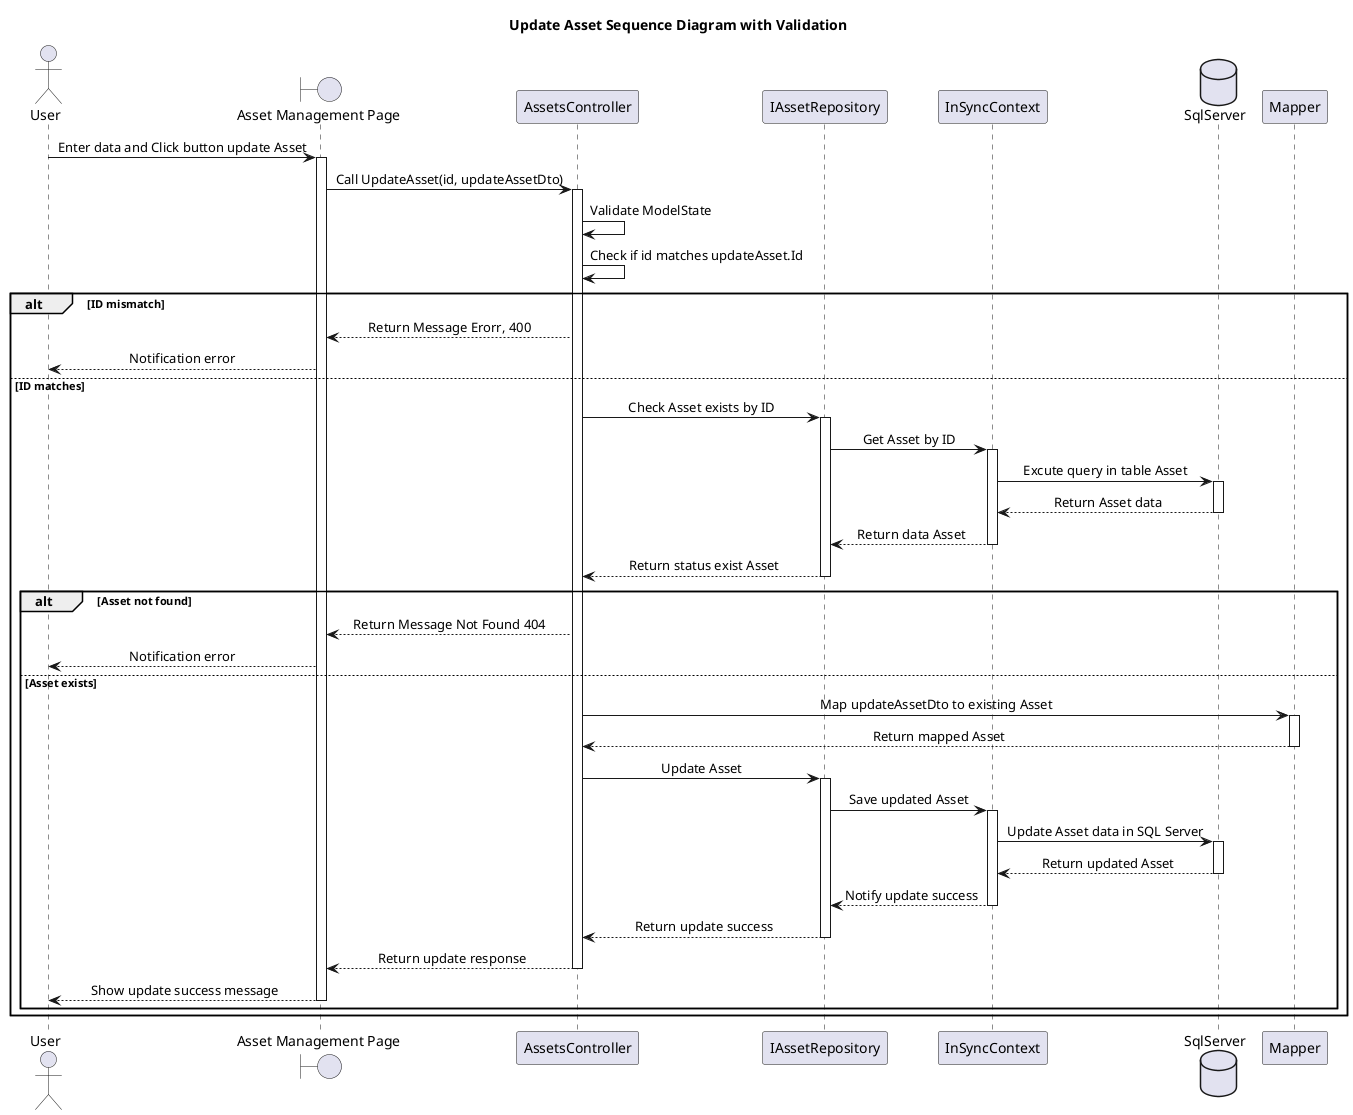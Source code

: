 @startuml
skinparam classAttributeIconSize 0
skinparam SequenceMessageAlignment center
Title Update Asset Sequence Diagram with Validation

actor "User" as U
boundary "Asset Management Page" as Hp
participant "AssetsController" as ProController
participant "IAssetRepository" as IProRepo
participant "InSyncContext" as ISContext
database "SqlServer" as Db
participant "Mapper" as Mapper

U -> Hp : Enter data and Click button update Asset
activate Hp

Hp -> ProController : Call UpdateAsset(id, updateAssetDto)
activate ProController
ProController -> ProController : Validate ModelState
ProController -> ProController : Check if id matches updateAsset.Id
alt ID mismatch
    ProController --> Hp : Return Message Erorr, 400

    Hp --> U : Notification error   
else ID matches
    ProController -> IProRepo : Check Asset exists by ID
    activate IProRepo
    IProRepo -> ISContext : Get Asset by ID
    activate ISContext
    ISContext -> Db : Excute query in table Asset 
    activate Db
    Db --> ISContext : Return Asset data
    deactivate Db
    ISContext --> IProRepo : Return data Asset
    deactivate ISContext
    IProRepo --> ProController : Return status exist Asset
    deactivate IProRepo

    alt Asset not found
        ProController --> Hp : Return Message Not Found 404
        Hp --> U : Notification error
    else Asset exists
        ProController -> Mapper : Map updateAssetDto to existing Asset
        activate Mapper
        Mapper --> ProController : Return mapped Asset
        deactivate Mapper

        ProController -> IProRepo : Update Asset
        activate IProRepo
        IProRepo -> ISContext : Save updated Asset
        activate ISContext
        ISContext -> Db : Update Asset data in SQL Server
        activate Db
        Db --> ISContext : Return updated Asset
        deactivate Db
        ISContext --> IProRepo : Notify update success
        deactivate ISContext
        IProRepo --> ProController : Return update success
        deactivate IProRepo

        ProController --> Hp : Return update response
        deactivate ProController
        Hp --> U : Show update success message
        deactivate Hp
    end
end

@enduml
